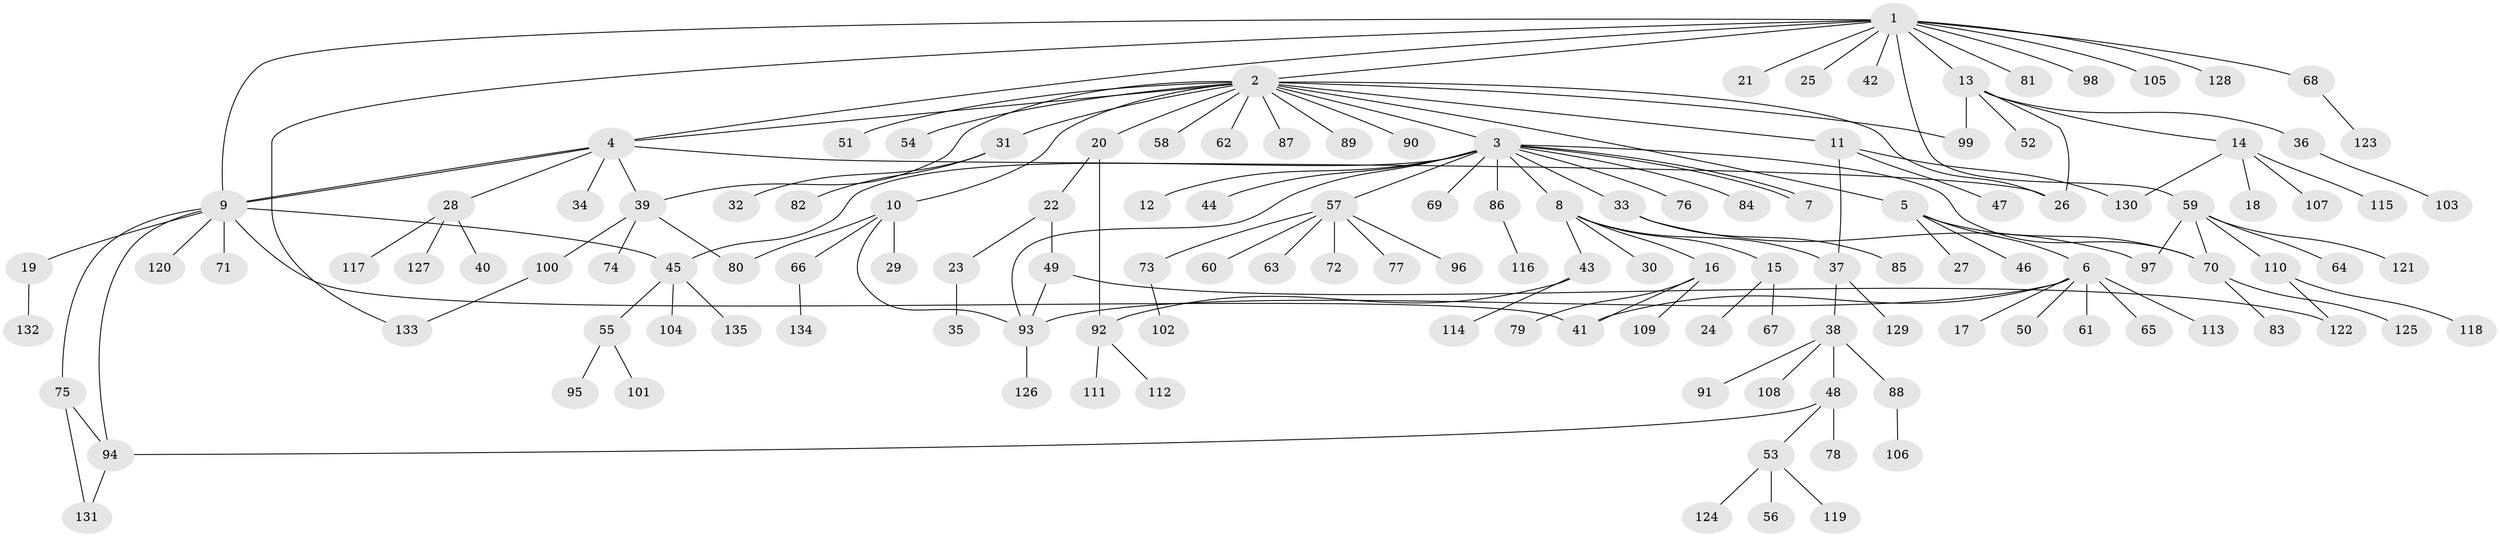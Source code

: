 // coarse degree distribution, {5: 0.09523809523809523, 1: 0.5238095238095238, 13: 0.023809523809523808, 4: 0.14285714285714285, 3: 0.047619047619047616, 2: 0.09523809523809523, 11: 0.023809523809523808, 10: 0.023809523809523808, 6: 0.023809523809523808}
// Generated by graph-tools (version 1.1) at 2025/36/03/04/25 23:36:53]
// undirected, 135 vertices, 160 edges
graph export_dot {
  node [color=gray90,style=filled];
  1;
  2;
  3;
  4;
  5;
  6;
  7;
  8;
  9;
  10;
  11;
  12;
  13;
  14;
  15;
  16;
  17;
  18;
  19;
  20;
  21;
  22;
  23;
  24;
  25;
  26;
  27;
  28;
  29;
  30;
  31;
  32;
  33;
  34;
  35;
  36;
  37;
  38;
  39;
  40;
  41;
  42;
  43;
  44;
  45;
  46;
  47;
  48;
  49;
  50;
  51;
  52;
  53;
  54;
  55;
  56;
  57;
  58;
  59;
  60;
  61;
  62;
  63;
  64;
  65;
  66;
  67;
  68;
  69;
  70;
  71;
  72;
  73;
  74;
  75;
  76;
  77;
  78;
  79;
  80;
  81;
  82;
  83;
  84;
  85;
  86;
  87;
  88;
  89;
  90;
  91;
  92;
  93;
  94;
  95;
  96;
  97;
  98;
  99;
  100;
  101;
  102;
  103;
  104;
  105;
  106;
  107;
  108;
  109;
  110;
  111;
  112;
  113;
  114;
  115;
  116;
  117;
  118;
  119;
  120;
  121;
  122;
  123;
  124;
  125;
  126;
  127;
  128;
  129;
  130;
  131;
  132;
  133;
  134;
  135;
  1 -- 2;
  1 -- 4;
  1 -- 9;
  1 -- 13;
  1 -- 21;
  1 -- 25;
  1 -- 42;
  1 -- 59;
  1 -- 68;
  1 -- 81;
  1 -- 98;
  1 -- 105;
  1 -- 128;
  1 -- 133;
  2 -- 3;
  2 -- 4;
  2 -- 5;
  2 -- 10;
  2 -- 11;
  2 -- 20;
  2 -- 26;
  2 -- 31;
  2 -- 39;
  2 -- 51;
  2 -- 54;
  2 -- 58;
  2 -- 62;
  2 -- 87;
  2 -- 89;
  2 -- 90;
  2 -- 99;
  3 -- 7;
  3 -- 7;
  3 -- 8;
  3 -- 12;
  3 -- 33;
  3 -- 44;
  3 -- 45;
  3 -- 57;
  3 -- 69;
  3 -- 70;
  3 -- 76;
  3 -- 84;
  3 -- 86;
  3 -- 93;
  4 -- 9;
  4 -- 9;
  4 -- 26;
  4 -- 28;
  4 -- 34;
  4 -- 39;
  5 -- 6;
  5 -- 27;
  5 -- 46;
  5 -- 70;
  6 -- 17;
  6 -- 41;
  6 -- 50;
  6 -- 61;
  6 -- 65;
  6 -- 93;
  6 -- 113;
  8 -- 15;
  8 -- 16;
  8 -- 30;
  8 -- 37;
  8 -- 43;
  9 -- 19;
  9 -- 41;
  9 -- 45;
  9 -- 71;
  9 -- 75;
  9 -- 94;
  9 -- 120;
  10 -- 29;
  10 -- 66;
  10 -- 80;
  10 -- 93;
  11 -- 37;
  11 -- 47;
  11 -- 130;
  13 -- 14;
  13 -- 26;
  13 -- 36;
  13 -- 52;
  13 -- 99;
  14 -- 18;
  14 -- 107;
  14 -- 115;
  14 -- 130;
  15 -- 24;
  15 -- 67;
  16 -- 41;
  16 -- 79;
  16 -- 109;
  19 -- 132;
  20 -- 22;
  20 -- 92;
  22 -- 23;
  22 -- 49;
  23 -- 35;
  28 -- 40;
  28 -- 117;
  28 -- 127;
  31 -- 32;
  31 -- 82;
  33 -- 85;
  33 -- 97;
  36 -- 103;
  37 -- 38;
  37 -- 129;
  38 -- 48;
  38 -- 88;
  38 -- 91;
  38 -- 108;
  39 -- 74;
  39 -- 80;
  39 -- 100;
  43 -- 92;
  43 -- 114;
  45 -- 55;
  45 -- 104;
  45 -- 135;
  48 -- 53;
  48 -- 78;
  48 -- 94;
  49 -- 93;
  49 -- 122;
  53 -- 56;
  53 -- 119;
  53 -- 124;
  55 -- 95;
  55 -- 101;
  57 -- 60;
  57 -- 63;
  57 -- 72;
  57 -- 73;
  57 -- 77;
  57 -- 96;
  59 -- 64;
  59 -- 70;
  59 -- 97;
  59 -- 110;
  59 -- 121;
  66 -- 134;
  68 -- 123;
  70 -- 83;
  70 -- 125;
  73 -- 102;
  75 -- 94;
  75 -- 131;
  86 -- 116;
  88 -- 106;
  92 -- 111;
  92 -- 112;
  93 -- 126;
  94 -- 131;
  100 -- 133;
  110 -- 118;
  110 -- 122;
}
